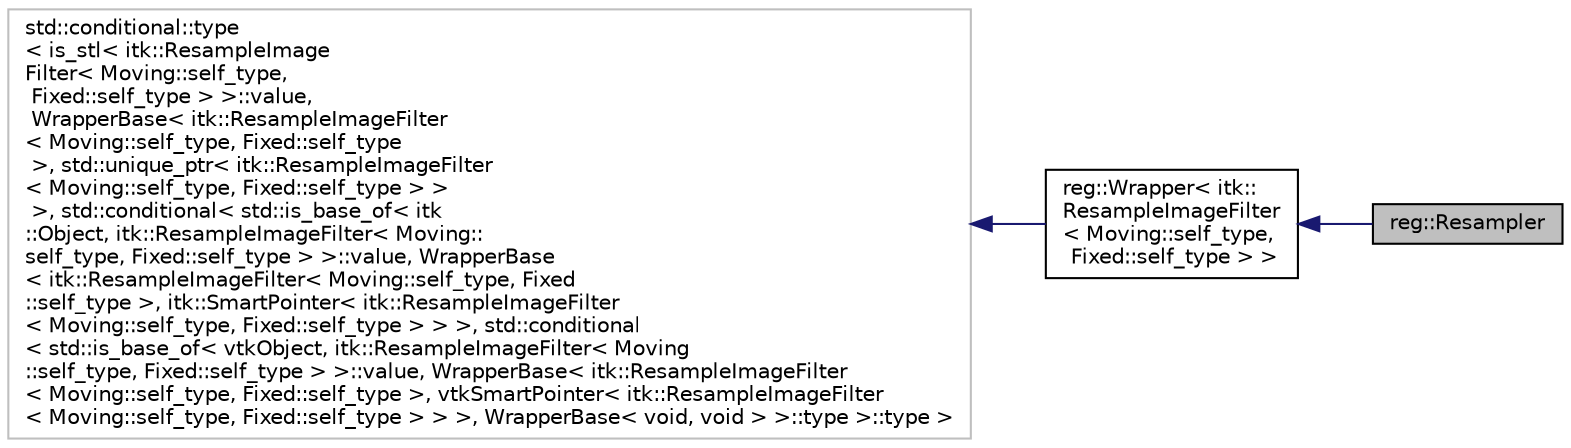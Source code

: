 digraph "reg::Resampler"
{
  edge [fontname="Helvetica",fontsize="10",labelfontname="Helvetica",labelfontsize="10"];
  node [fontname="Helvetica",fontsize="10",shape=record];
  rankdir="LR";
  Node4 [label="reg::Resampler",height=0.2,width=0.4,color="black", fillcolor="grey75", style="filled", fontcolor="black"];
  Node5 -> Node4 [dir="back",color="midnightblue",fontsize="10",style="solid"];
  Node5 [label="reg::Wrapper\< itk::\lResampleImageFilter\l\< Moving::self_type,\l Fixed::self_type \> \>",height=0.2,width=0.4,color="black", fillcolor="white", style="filled",URL="$structreg_1_1_wrapper.html"];
  Node6 -> Node5 [dir="back",color="midnightblue",fontsize="10",style="solid"];
  Node6 [label="std::conditional::type\l\< is_stl\< itk::ResampleImage\lFilter\< Moving::self_type,\l Fixed::self_type \> \>::value,\l WrapperBase\< itk::ResampleImageFilter\l\< Moving::self_type, Fixed::self_type\l \>, std::unique_ptr\< itk::ResampleImageFilter\l\< Moving::self_type, Fixed::self_type \> \>\l \>, std::conditional\< std::is_base_of\< itk\l::Object, itk::ResampleImageFilter\< Moving::\lself_type, Fixed::self_type \> \>::value, WrapperBase\l\< itk::ResampleImageFilter\< Moving::self_type, Fixed\l::self_type \>, itk::SmartPointer\< itk::ResampleImageFilter\l\< Moving::self_type, Fixed::self_type \> \> \>, std::conditional\l\< std::is_base_of\< vtkObject, itk::ResampleImageFilter\< Moving\l::self_type, Fixed::self_type \> \>::value, WrapperBase\< itk::ResampleImageFilter\l\< Moving::self_type, Fixed::self_type \>, vtkSmartPointer\< itk::ResampleImageFilter\l\< Moving::self_type, Fixed::self_type \> \> \>, WrapperBase\< void, void \> \>::type \>::type \>",height=0.2,width=0.4,color="grey75", fillcolor="white", style="filled"];
}
